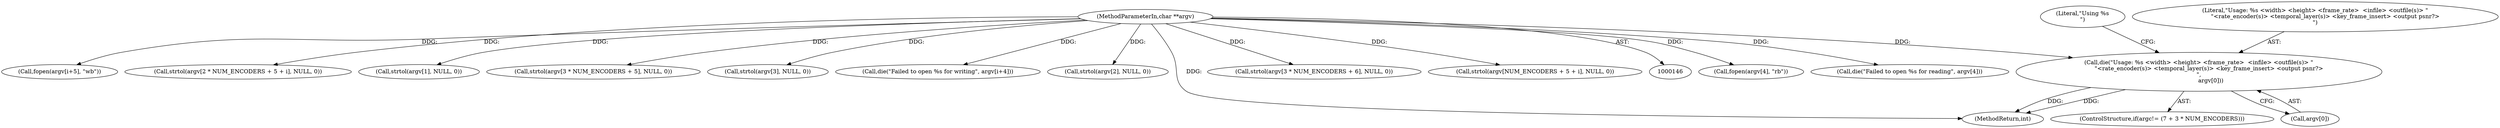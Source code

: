 digraph "0_Android_5a9753fca56f0eeb9f61e342b2fccffc364f9426_22@array" {
"1000231" [label="(Call,die(\"Usage: %s <width> <height> <frame_rate>  <infile> <outfile(s)> \"\n            \"<rate_encoder(s)> <temporal_layer(s)> <key_frame_insert> <output psnr?> \n\",\n             argv[0]))"];
"1000148" [label="(MethodParameterIn,char **argv)"];
"1000288" [label="(Call,fopen(argv[4], \"rb\"))"];
"1000293" [label="(Call,die(\"Failed to open %s for reading\", argv[4]))"];
"1000231" [label="(Call,die(\"Usage: %s <width> <height> <frame_rate>  <infile> <outfile(s)> \"\n            \"<rate_encoder(s)> <temporal_layer(s)> <key_frame_insert> <output psnr?> \n\",\n             argv[0]))"];
"1000326" [label="(Call,fopen(argv[i+5], \"wb\"))"];
"1000378" [label="(Call,strtol(argv[2 * NUM_ENCODERS + 5 + i], NULL, 0))"];
"1000237" [label="(Literal,\"Using %s\n\")"];
"1000242" [label="(Call,strtol(argv[1], NULL, 0))"];
"1000438" [label="(Call,strtol(argv[3 * NUM_ENCODERS + 5], NULL, 0))"];
"1000148" [label="(MethodParameterIn,char **argv)"];
"1000258" [label="(Call,strtol(argv[3], NULL, 0))"];
"1000232" [label="(Literal,\"Usage: %s <width> <height> <frame_rate>  <infile> <outfile(s)> \"\n            \"<rate_encoder(s)> <temporal_layer(s)> <key_frame_insert> <output psnr?> \n\")"];
"1000333" [label="(Call,die(\"Failed to open %s for writing\", argv[i+4]))"];
"1000250" [label="(Call,strtol(argv[2], NULL, 0))"];
"1001731" [label="(MethodReturn,int)"];
"1000450" [label="(Call,strtol(argv[3 * NUM_ENCODERS + 6], NULL, 0))"];
"1000223" [label="(ControlStructure,if(argc!= (7 + 3 * NUM_ENCODERS)))"];
"1000354" [label="(Call,strtol(argv[NUM_ENCODERS + 5 + i], NULL, 0))"];
"1000233" [label="(Call,argv[0])"];
"1000231" -> "1000223"  [label="AST: "];
"1000231" -> "1000233"  [label="CFG: "];
"1000232" -> "1000231"  [label="AST: "];
"1000233" -> "1000231"  [label="AST: "];
"1000237" -> "1000231"  [label="CFG: "];
"1000231" -> "1001731"  [label="DDG: "];
"1000231" -> "1001731"  [label="DDG: "];
"1000148" -> "1000231"  [label="DDG: "];
"1000148" -> "1000146"  [label="AST: "];
"1000148" -> "1001731"  [label="DDG: "];
"1000148" -> "1000242"  [label="DDG: "];
"1000148" -> "1000250"  [label="DDG: "];
"1000148" -> "1000258"  [label="DDG: "];
"1000148" -> "1000288"  [label="DDG: "];
"1000148" -> "1000293"  [label="DDG: "];
"1000148" -> "1000326"  [label="DDG: "];
"1000148" -> "1000333"  [label="DDG: "];
"1000148" -> "1000354"  [label="DDG: "];
"1000148" -> "1000378"  [label="DDG: "];
"1000148" -> "1000438"  [label="DDG: "];
"1000148" -> "1000450"  [label="DDG: "];
}
